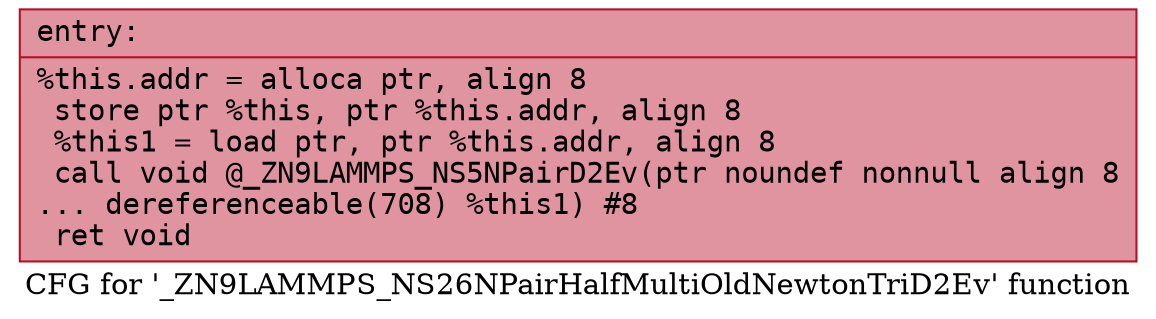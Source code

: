 digraph "CFG for '_ZN9LAMMPS_NS26NPairHalfMultiOldNewtonTriD2Ev' function" {
	label="CFG for '_ZN9LAMMPS_NS26NPairHalfMultiOldNewtonTriD2Ev' function";

	Node0x563d18455a10 [shape=record,color="#b70d28ff", style=filled, fillcolor="#b70d2870" fontname="Courier",label="{entry:\l|  %this.addr = alloca ptr, align 8\l  store ptr %this, ptr %this.addr, align 8\l  %this1 = load ptr, ptr %this.addr, align 8\l  call void @_ZN9LAMMPS_NS5NPairD2Ev(ptr noundef nonnull align 8\l... dereferenceable(708) %this1) #8\l  ret void\l}"];
}
